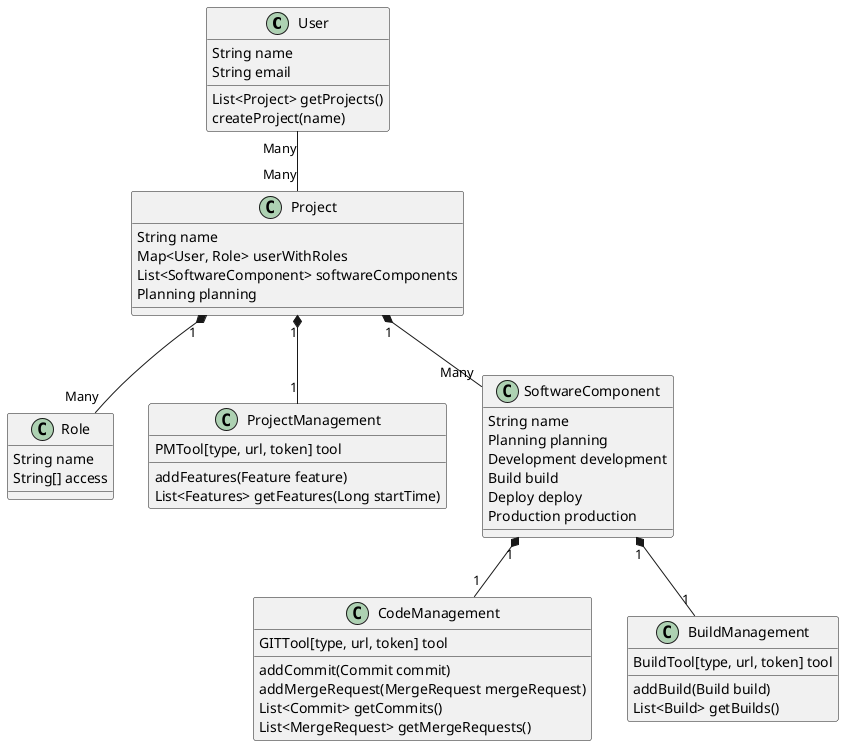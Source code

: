 @startuml

class User {
    String name
    String email

    List<Project> getProjects()
    createProject(name)
}

class Role {
    String name
    String[] access
}

class Project {
    String name
    Map<User, Role> userWithRoles
    List<SoftwareComponent> softwareComponents
    Planning planning
}

Project "1" *-- "Many" Role
User "Many" -- "Many" Project


class ProjectManagement {
    PMTool[type, url, token] tool
    addFeatures(Feature feature)
    List<Features> getFeatures(Long startTime)
}

Project "1" *-- "1" ProjectManagement

class SoftwareComponent {
    String name
    Planning planning
    Development development
    Build build
    Deploy deploy
    Production production
}

Project "1" *-- "Many" SoftwareComponent

class CodeManagement {
    GITTool[type, url, token] tool
    addCommit(Commit commit)
    addMergeRequest(MergeRequest mergeRequest)
    List<Commit> getCommits()
    List<MergeRequest> getMergeRequests()
}

SoftwareComponent "1" *-- "1" CodeManagement

class BuildManagement {
    BuildTool[type, url, token] tool
    addBuild(Build build)
    List<Build> getBuilds()
}

SoftwareComponent "1" *-- "1" BuildManagement

@enduml
